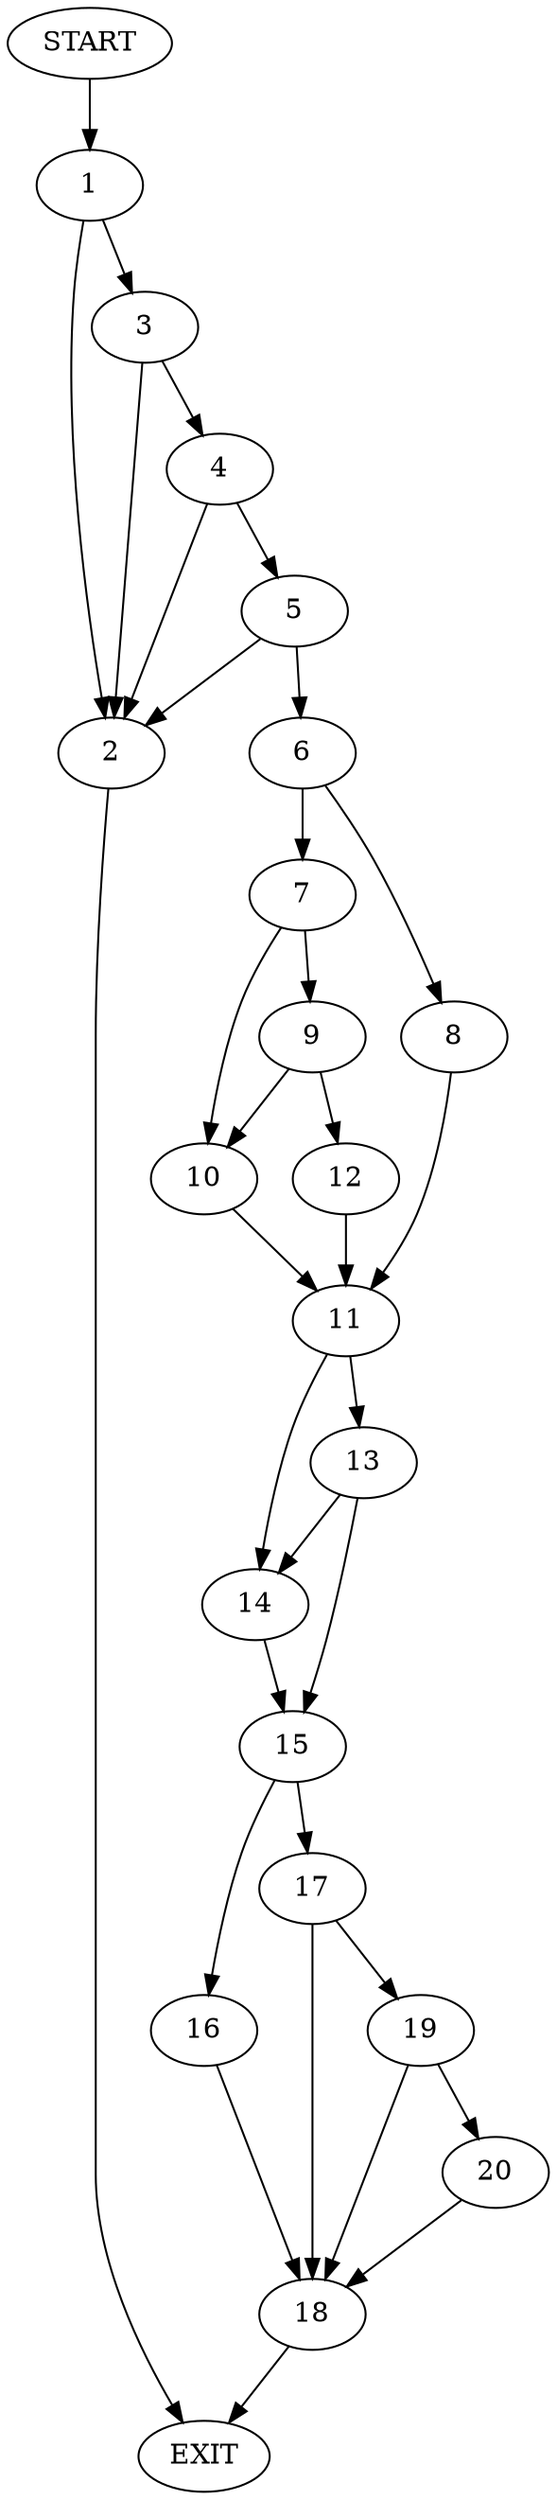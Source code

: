 digraph {
0 [label="START"]
21 [label="EXIT"]
0 -> 1
1 -> 2
1 -> 3
2 -> 21
3 -> 2
3 -> 4
4 -> 2
4 -> 5
5 -> 2
5 -> 6
6 -> 7
6 -> 8
7 -> 9
7 -> 10
8 -> 11
10 -> 11
9 -> 12
9 -> 10
12 -> 11
11 -> 13
11 -> 14
13 -> 15
13 -> 14
14 -> 15
15 -> 16
15 -> 17
16 -> 18
17 -> 18
17 -> 19
18 -> 21
19 -> 18
19 -> 20
20 -> 18
}
